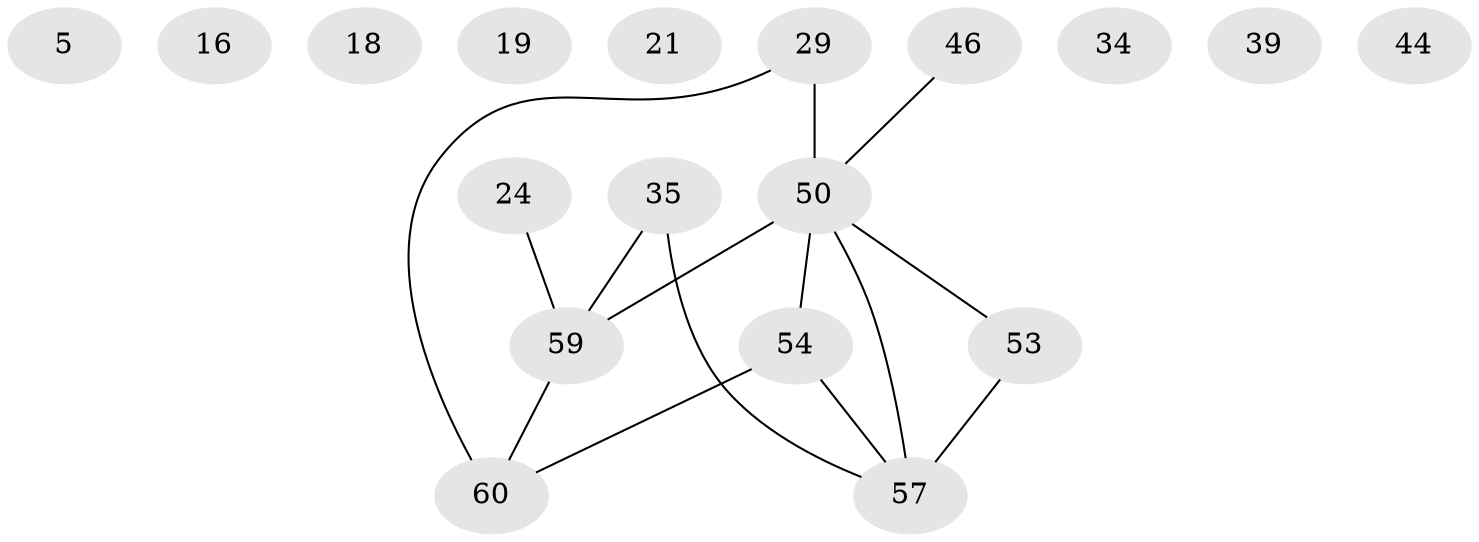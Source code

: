 // original degree distribution, {5: 0.1, 3: 0.23333333333333334, 4: 0.2, 0: 0.11666666666666667, 1: 0.13333333333333333, 2: 0.18333333333333332, 6: 0.03333333333333333}
// Generated by graph-tools (version 1.1) at 2025/43/03/04/25 21:43:53]
// undirected, 18 vertices, 14 edges
graph export_dot {
graph [start="1"]
  node [color=gray90,style=filled];
  5;
  16;
  18;
  19;
  21;
  24;
  29 [super="+7+27"];
  34 [super="+8"];
  35 [super="+14"];
  39;
  44;
  46;
  50 [super="+17+38+49"];
  53 [super="+31+42"];
  54 [super="+15+37+25"];
  57 [super="+52"];
  59 [super="+55+58+56"];
  60 [super="+45+26"];
  24 -- 59;
  29 -- 50 [weight=7];
  29 -- 60 [weight=3];
  35 -- 59 [weight=3];
  35 -- 57;
  46 -- 50;
  50 -- 54 [weight=5];
  50 -- 57 [weight=3];
  50 -- 53 [weight=3];
  50 -- 59 [weight=3];
  53 -- 57 [weight=2];
  54 -- 60;
  54 -- 57 [weight=3];
  59 -- 60 [weight=2];
}
